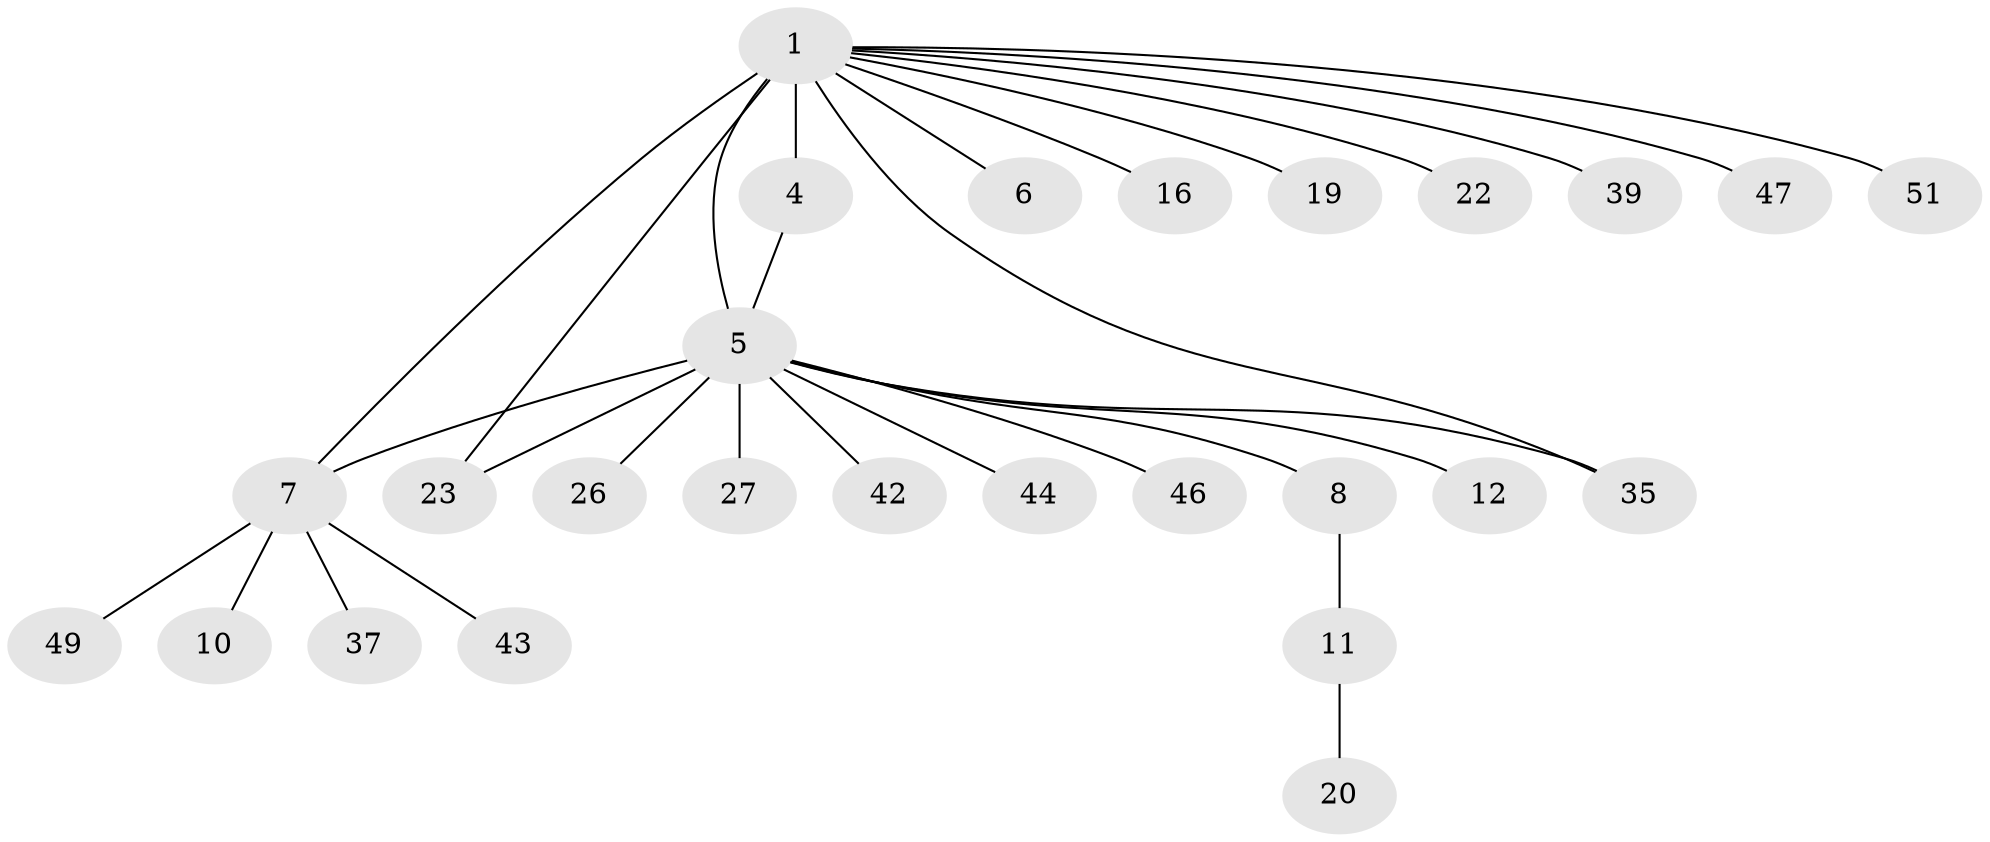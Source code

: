 // original degree distribution, {9: 0.038461538461538464, 5: 0.038461538461538464, 3: 0.17307692307692307, 14: 0.019230769230769232, 4: 0.07692307692307693, 2: 0.17307692307692307, 1: 0.4807692307692308}
// Generated by graph-tools (version 1.1) at 2025/14/03/09/25 04:14:40]
// undirected, 26 vertices, 29 edges
graph export_dot {
graph [start="1"]
  node [color=gray90,style=filled];
  1 [super="+3+2+24"];
  4 [super="+18"];
  5 [super="+36+17"];
  6 [super="+34+31"];
  7 [super="+32+9+13"];
  8;
  10;
  11;
  12;
  16;
  19;
  20;
  22;
  23;
  26;
  27;
  35 [super="+52"];
  37;
  39;
  42;
  43;
  44;
  46;
  47;
  49;
  51;
  1 -- 5 [weight=4];
  1 -- 22;
  1 -- 23;
  1 -- 47;
  1 -- 51;
  1 -- 4;
  1 -- 6;
  1 -- 7 [weight=3];
  1 -- 39;
  1 -- 16;
  1 -- 19;
  1 -- 35;
  4 -- 5;
  5 -- 8;
  5 -- 12;
  5 -- 23;
  5 -- 26;
  5 -- 27;
  5 -- 35;
  5 -- 46;
  5 -- 42;
  5 -- 44;
  5 -- 7;
  7 -- 49;
  7 -- 43;
  7 -- 10;
  7 -- 37;
  8 -- 11;
  11 -- 20;
}
